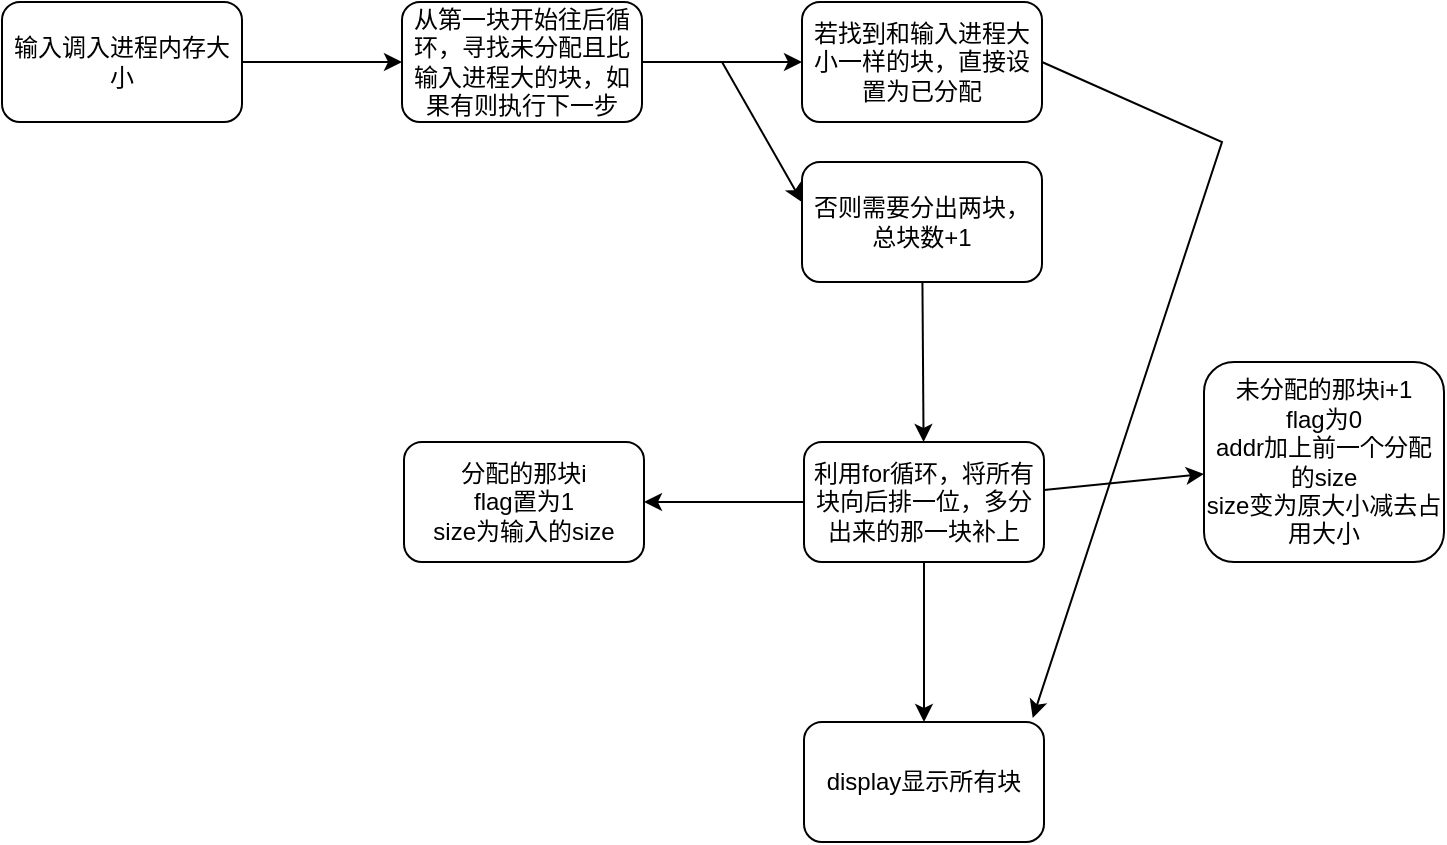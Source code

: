 <mxfile version="12.1.8" type="github" pages="1"><diagram id="mXuQ1U4HTPFkRPEULTRj" name="Page-1"><mxGraphModel dx="865" dy="450" grid="1" gridSize="10" guides="1" tooltips="1" connect="1" arrows="1" fold="1" page="1" pageScale="1" pageWidth="827" pageHeight="1169" math="0" shadow="0"><root><mxCell id="0"/><mxCell id="1" parent="0"/><mxCell id="hqLREcxWPR7aLA8H7JNR-4" value="" style="edgeStyle=orthogonalEdgeStyle;rounded=0;orthogonalLoop=1;jettySize=auto;html=1;" edge="1" parent="1" source="hqLREcxWPR7aLA8H7JNR-2" target="hqLREcxWPR7aLA8H7JNR-3"><mxGeometry relative="1" as="geometry"/></mxCell><mxCell id="hqLREcxWPR7aLA8H7JNR-2" value="输入调入进程内存大小" style="rounded=1;whiteSpace=wrap;html=1;" vertex="1" parent="1"><mxGeometry x="20" y="20" width="120" height="60" as="geometry"/></mxCell><mxCell id="hqLREcxWPR7aLA8H7JNR-6" value="" style="rounded=0;orthogonalLoop=1;jettySize=auto;html=1;" edge="1" parent="1" source="hqLREcxWPR7aLA8H7JNR-3" target="hqLREcxWPR7aLA8H7JNR-5"><mxGeometry relative="1" as="geometry"/></mxCell><mxCell id="hqLREcxWPR7aLA8H7JNR-3" value="从第一块开始往后循环，寻找未分配且比输入进程大的块，如果有则执行下一步" style="rounded=1;whiteSpace=wrap;html=1;" vertex="1" parent="1"><mxGeometry x="220" y="20" width="120" height="60" as="geometry"/></mxCell><mxCell id="hqLREcxWPR7aLA8H7JNR-21" style="edgeStyle=none;rounded=0;orthogonalLoop=1;jettySize=auto;html=1;exitX=1;exitY=0.5;exitDx=0;exitDy=0;entryX=0.953;entryY=-0.034;entryDx=0;entryDy=0;entryPerimeter=0;" edge="1" parent="1" source="hqLREcxWPR7aLA8H7JNR-5" target="hqLREcxWPR7aLA8H7JNR-19"><mxGeometry relative="1" as="geometry"><mxPoint x="790" y="130" as="targetPoint"/><Array as="points"><mxPoint x="630" y="90"/></Array></mxGeometry></mxCell><mxCell id="hqLREcxWPR7aLA8H7JNR-5" value="若找到和输入进程大小一样的块，直接设置为已分配" style="rounded=1;whiteSpace=wrap;html=1;" vertex="1" parent="1"><mxGeometry x="420" y="20" width="120" height="60" as="geometry"/></mxCell><mxCell id="hqLREcxWPR7aLA8H7JNR-11" value="" style="endArrow=classic;html=1;" edge="1" parent="1"><mxGeometry width="50" height="50" relative="1" as="geometry"><mxPoint x="380" y="50" as="sourcePoint"/><mxPoint x="420" y="120" as="targetPoint"/></mxGeometry></mxCell><mxCell id="hqLREcxWPR7aLA8H7JNR-14" value="" style="edgeStyle=none;rounded=0;orthogonalLoop=1;jettySize=auto;html=1;" edge="1" parent="1" source="hqLREcxWPR7aLA8H7JNR-12" target="hqLREcxWPR7aLA8H7JNR-13"><mxGeometry relative="1" as="geometry"/></mxCell><mxCell id="hqLREcxWPR7aLA8H7JNR-12" value="否则需要分出两块，总块数+1" style="rounded=1;whiteSpace=wrap;html=1;" vertex="1" parent="1"><mxGeometry x="420" y="100" width="120" height="60" as="geometry"/></mxCell><mxCell id="hqLREcxWPR7aLA8H7JNR-16" value="" style="edgeStyle=none;rounded=0;orthogonalLoop=1;jettySize=auto;html=1;" edge="1" parent="1" source="hqLREcxWPR7aLA8H7JNR-13" target="hqLREcxWPR7aLA8H7JNR-15"><mxGeometry relative="1" as="geometry"/></mxCell><mxCell id="hqLREcxWPR7aLA8H7JNR-18" value="" style="edgeStyle=none;rounded=0;orthogonalLoop=1;jettySize=auto;html=1;" edge="1" parent="1" source="hqLREcxWPR7aLA8H7JNR-13" target="hqLREcxWPR7aLA8H7JNR-17"><mxGeometry relative="1" as="geometry"/></mxCell><mxCell id="hqLREcxWPR7aLA8H7JNR-20" value="" style="edgeStyle=none;rounded=0;orthogonalLoop=1;jettySize=auto;html=1;" edge="1" parent="1" source="hqLREcxWPR7aLA8H7JNR-13" target="hqLREcxWPR7aLA8H7JNR-19"><mxGeometry relative="1" as="geometry"/></mxCell><mxCell id="hqLREcxWPR7aLA8H7JNR-13" value="利用for循环，将所有块向后排一位，多分出来的那一块补上" style="rounded=1;whiteSpace=wrap;html=1;" vertex="1" parent="1"><mxGeometry x="421" y="240" width="120" height="60" as="geometry"/></mxCell><mxCell id="hqLREcxWPR7aLA8H7JNR-19" value="display显示所有块" style="rounded=1;whiteSpace=wrap;html=1;" vertex="1" parent="1"><mxGeometry x="421" y="380" width="120" height="60" as="geometry"/></mxCell><mxCell id="hqLREcxWPR7aLA8H7JNR-17" value="未分配的那块i+1&lt;br&gt;flag为0&lt;br&gt;addr加上前一个分配的size&lt;br&gt;size变为原大小减去占用大小" style="rounded=1;whiteSpace=wrap;html=1;" vertex="1" parent="1"><mxGeometry x="621" y="200" width="120" height="100" as="geometry"/></mxCell><mxCell id="hqLREcxWPR7aLA8H7JNR-15" value="分配的那块i&lt;br&gt;flag置为1&lt;br&gt;size为输入的size" style="rounded=1;whiteSpace=wrap;html=1;" vertex="1" parent="1"><mxGeometry x="221" y="240" width="120" height="60" as="geometry"/></mxCell></root></mxGraphModel></diagram></mxfile>